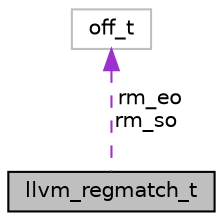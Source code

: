 digraph "llvm_regmatch_t"
{
 // LATEX_PDF_SIZE
  bgcolor="transparent";
  edge [fontname="Helvetica",fontsize="10",labelfontname="Helvetica",labelfontsize="10"];
  node [fontname="Helvetica",fontsize="10",shape=record];
  Node1 [label="llvm_regmatch_t",height=0.2,width=0.4,color="black", fillcolor="grey75", style="filled", fontcolor="black",tooltip=" "];
  Node2 -> Node1 [dir="back",color="darkorchid3",fontsize="10",style="dashed",label=" rm_eo\nrm_so" ,fontname="Helvetica"];
  Node2 [label="off_t",height=0.2,width=0.4,color="grey75",tooltip=" "];
}
